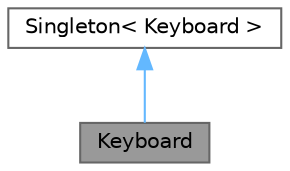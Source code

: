 digraph "Keyboard"
{
 // LATEX_PDF_SIZE
  bgcolor="transparent";
  edge [fontname=Helvetica,fontsize=10,labelfontname=Helvetica,labelfontsize=10];
  node [fontname=Helvetica,fontsize=10,shape=box,height=0.2,width=0.4];
  Node1 [id="Node000001",label="Keyboard",height=0.2,width=0.4,color="gray40", fillcolor="grey60", style="filled", fontcolor="black",tooltip="Dxlibのキー入力を取得するクラス．"];
  Node2 -> Node1 [id="edge1_Node000001_Node000002",dir="back",color="steelblue1",style="solid",tooltip=" "];
  Node2 [id="Node000002",label="Singleton\< Keyboard \>",height=0.2,width=0.4,color="gray40", fillcolor="white", style="filled",URL="$class_singleton.html",tooltip=" "];
}
